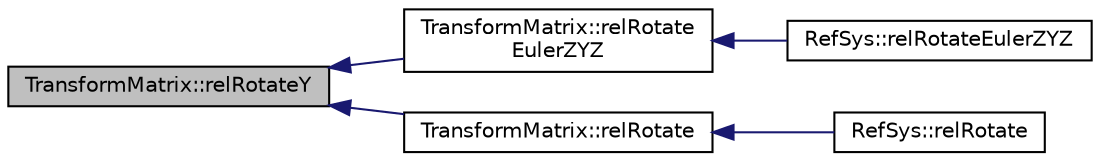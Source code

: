 digraph "TransformMatrix::relRotateY"
{
  edge [fontname="Helvetica",fontsize="10",labelfontname="Helvetica",labelfontsize="10"];
  node [fontname="Helvetica",fontsize="10",shape=record];
  rankdir="LR";
  Node1 [label="TransformMatrix::relRotateY",height=0.2,width=0.4,color="black", fillcolor="grey75", style="filled" fontcolor="black"];
  Node1 -> Node2 [dir="back",color="midnightblue",fontsize="10",style="solid",fontname="Helvetica"];
  Node2 [label="TransformMatrix::relRotate\lEulerZYZ",height=0.2,width=0.4,color="black", fillcolor="white", style="filled",URL="$classTransformMatrix.html#a52cd13a210fb835f8c39f82830780d08",tooltip="Applies an Euler rotation around z, y&#39;, z&#39;&#39; Applies three rotations around z, x&#39; and z&#39;&#39;..."];
  Node2 -> Node3 [dir="back",color="midnightblue",fontsize="10",style="solid",fontname="Helvetica"];
  Node3 [label="RefSys::relRotateEulerZYZ",height=0.2,width=0.4,color="black", fillcolor="white", style="filled",URL="$classRefSys.html#a01add4986306de6b3de628504e8536d9",tooltip="Rotates the reference system This methods rotates the reference system with the Euler ZYZ angles..."];
  Node1 -> Node4 [dir="back",color="midnightblue",fontsize="10",style="solid",fontname="Helvetica"];
  Node4 [label="TransformMatrix::relRotate",height=0.2,width=0.4,color="black", fillcolor="white", style="filled",URL="$classTransformMatrix.html#a00dc5a7c72440944e3fde54dde9bfb5d",tooltip="Applies a Roll-Pitch-Yaw rotation around x, y, z Applies three rotations around the fixed reference s..."];
  Node4 -> Node5 [dir="back",color="midnightblue",fontsize="10",style="solid",fontname="Helvetica"];
  Node5 [label="RefSys::relRotate",height=0.2,width=0.4,color="black", fillcolor="white", style="filled",URL="$classRefSys.html#a0d9f1e184254e14464040e22da66b2cf",tooltip="Rotates the reference system This methods rotates the reference system The origin is kept unmoved..."];
}
